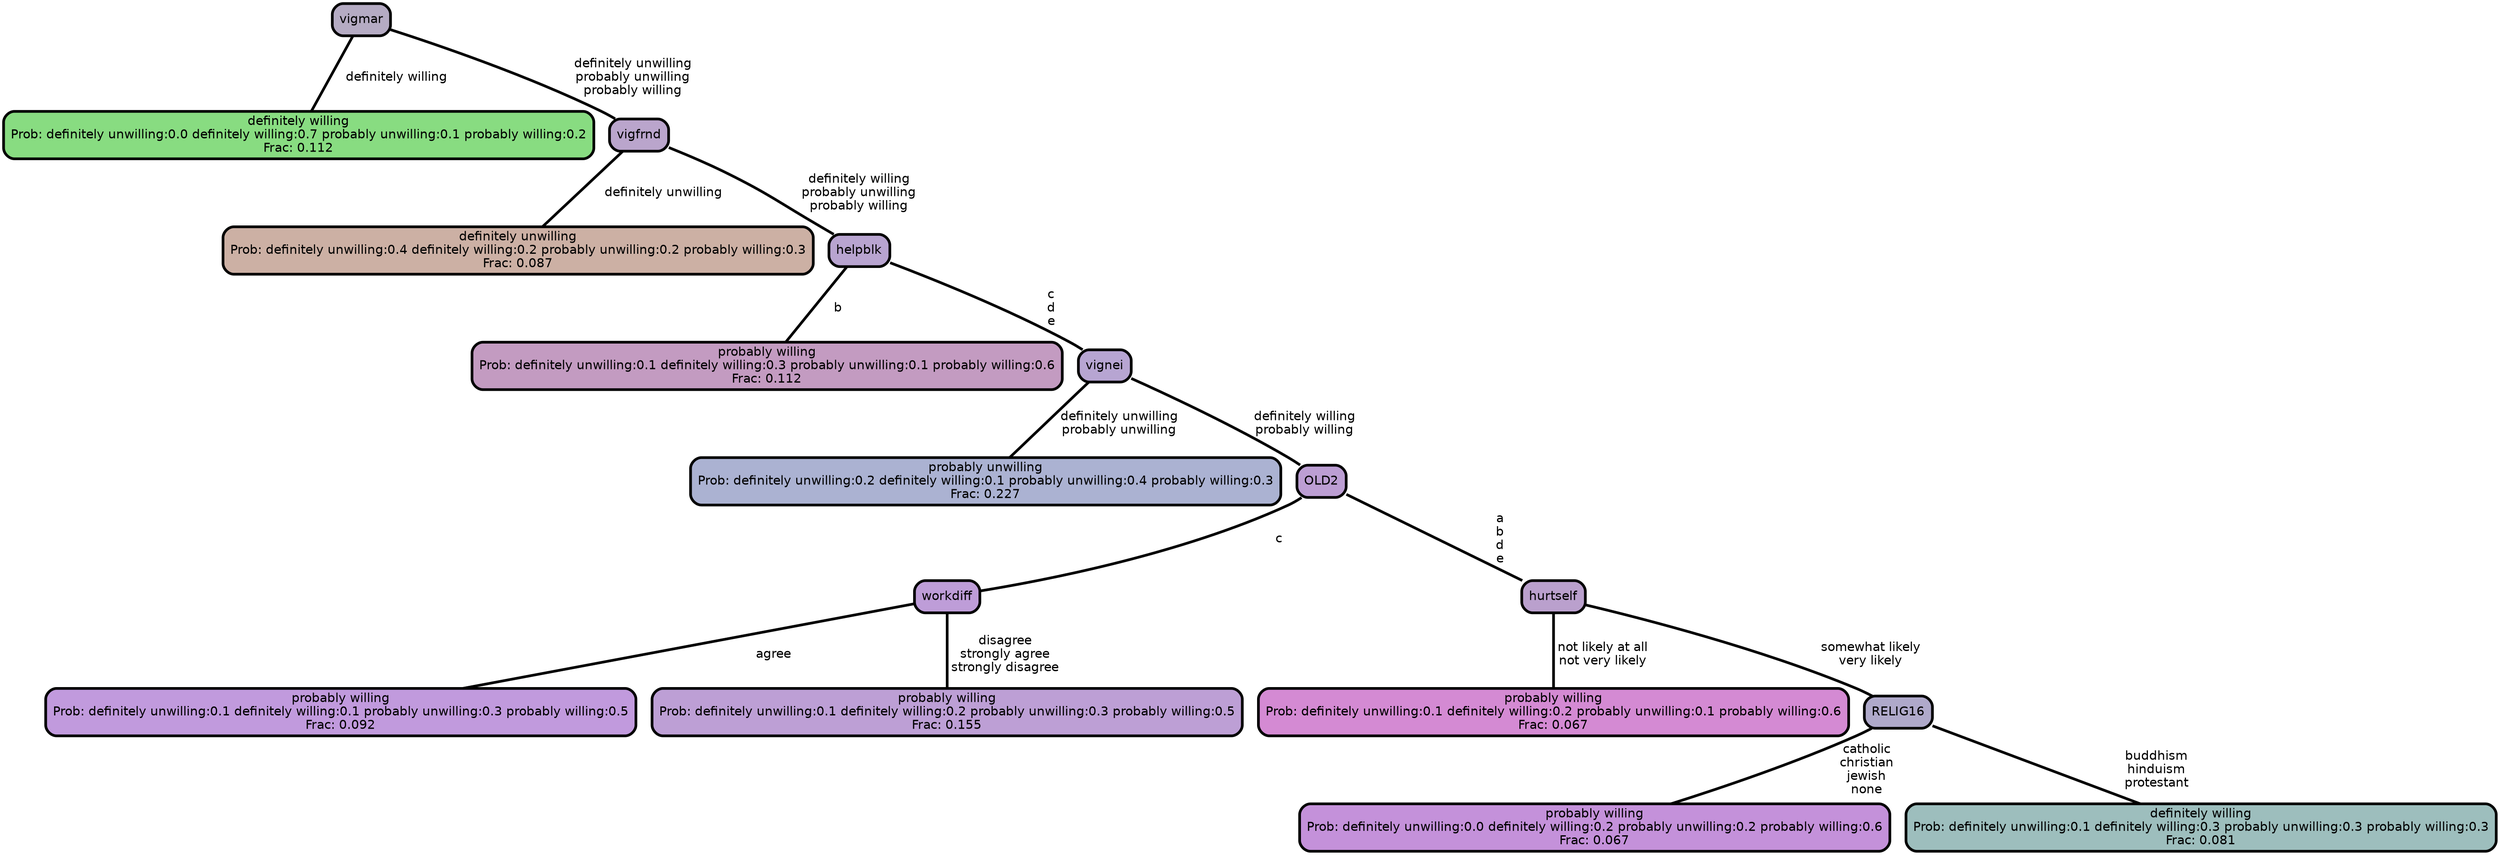 graph Tree {
node [shape=box, style="filled, rounded",color="black",penwidth="3",fontcolor="black",                 fontname=helvetica] ;
graph [ranksep="0 equally", splines=straight,                 bgcolor=transparent, dpi=200] ;
edge [fontname=helvetica, color=black] ;
0 [label="definitely willing
Prob: definitely unwilling:0.0 definitely willing:0.7 probably unwilling:0.1 probably willing:0.2
Frac: 0.112", fillcolor="#88dc81"] ;
1 [label="vigmar", fillcolor="#b5abc3"] ;
2 [label="definitely unwilling
Prob: definitely unwilling:0.4 definitely willing:0.2 probably unwilling:0.2 probably willing:0.3
Frac: 0.087", fillcolor="#ccb0a4"] ;
3 [label="vigfrnd", fillcolor="#baa5cc"] ;
4 [label="probably willing
Prob: definitely unwilling:0.1 definitely willing:0.3 probably unwilling:0.1 probably willing:0.6
Frac: 0.112", fillcolor="#c39bc1"] ;
5 [label="helpblk", fillcolor="#b8a4d0"] ;
6 [label="probably unwilling
Prob: definitely unwilling:0.2 definitely willing:0.1 probably unwilling:0.4 probably willing:0.3
Frac: 0.227", fillcolor="#abb2d2"] ;
7 [label="vignei", fillcolor="#b7a5d2"] ;
8 [label="probably willing
Prob: definitely unwilling:0.1 definitely willing:0.1 probably unwilling:0.3 probably willing:0.5
Frac: 0.092", fillcolor="#c19add"] ;
9 [label="workdiff", fillcolor="#be9dd8"] ;
10 [label="probably willing
Prob: definitely unwilling:0.1 definitely willing:0.2 probably unwilling:0.3 probably willing:0.5
Frac: 0.155", fillcolor="#bd9fd5"] ;
11 [label="OLD2", fillcolor="#bc9ed3"] ;
12 [label="probably willing
Prob: definitely unwilling:0.1 definitely willing:0.2 probably unwilling:0.1 probably willing:0.6
Frac: 0.067", fillcolor="#d48ad3"] ;
13 [label="hurtself", fillcolor="#baa0cd"] ;
14 [label="probably willing
Prob: definitely unwilling:0.0 definitely willing:0.2 probably unwilling:0.2 probably willing:0.6
Frac: 0.067", fillcolor="#c491da"] ;
15 [label="RELIG16", fillcolor="#afa9ca"] ;
16 [label="definitely willing
Prob: definitely unwilling:0.1 definitely willing:0.3 probably unwilling:0.3 probably willing:0.3
Frac: 0.081", fillcolor="#9dbebd"] ;
1 -- 0 [label=" definitely willing",penwidth=3] ;
1 -- 3 [label=" definitely unwilling\n probably unwilling\n probably willing",penwidth=3] ;
3 -- 2 [label=" definitely unwilling",penwidth=3] ;
3 -- 5 [label=" definitely willing\n probably unwilling\n probably willing",penwidth=3] ;
5 -- 4 [label=" b",penwidth=3] ;
5 -- 7 [label=" c\n d\n e",penwidth=3] ;
7 -- 6 [label=" definitely unwilling\n probably unwilling",penwidth=3] ;
7 -- 11 [label=" definitely willing\n probably willing",penwidth=3] ;
9 -- 8 [label=" agree",penwidth=3] ;
9 -- 10 [label=" disagree\n strongly agree\n strongly disagree",penwidth=3] ;
11 -- 9 [label=" c",penwidth=3] ;
11 -- 13 [label=" a\n b\n d\n e",penwidth=3] ;
13 -- 12 [label=" not likely at all\n not very likely",penwidth=3] ;
13 -- 15 [label=" somewhat likely\n very likely",penwidth=3] ;
15 -- 14 [label=" catholic\n christian\n jewish\n none",penwidth=3] ;
15 -- 16 [label=" buddhism\n hinduism\n protestant",penwidth=3] ;
{rank = same;}}